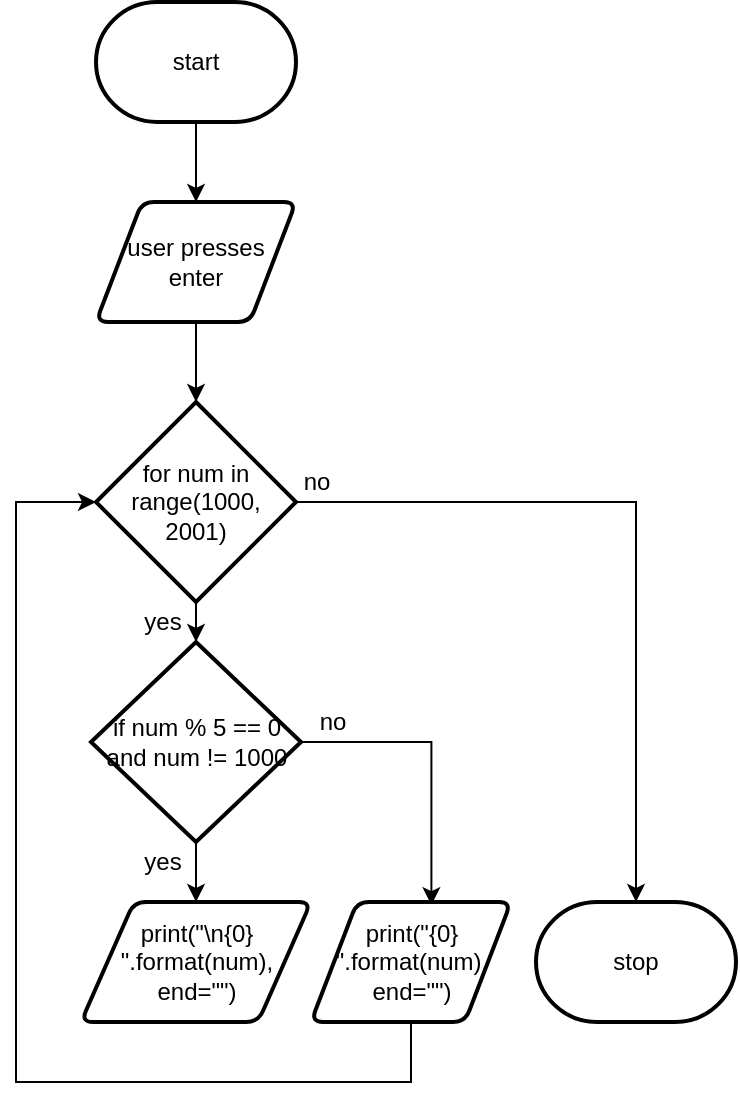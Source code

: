 <mxfile>
    <diagram id="BsBV6leVBUCAfMzn52um" name="Page-1">
        <mxGraphModel dx="562" dy="429" grid="1" gridSize="10" guides="1" tooltips="1" connect="1" arrows="1" fold="1" page="1" pageScale="1" pageWidth="827" pageHeight="1169" math="0" shadow="0">
            <root>
                <mxCell id="0"/>
                <mxCell id="1" parent="0"/>
                <mxCell id="9" style="edgeStyle=none;html=1;entryX=0.5;entryY=0;entryDx=0;entryDy=0;" parent="1" source="2" edge="1">
                    <mxGeometry relative="1" as="geometry">
                        <mxPoint x="390" y="140" as="targetPoint"/>
                    </mxGeometry>
                </mxCell>
                <mxCell id="2" value="start" style="strokeWidth=2;html=1;shape=mxgraph.flowchart.terminator;whiteSpace=wrap;" parent="1" vertex="1">
                    <mxGeometry x="340" y="40" width="100" height="60" as="geometry"/>
                </mxCell>
                <mxCell id="32" style="edgeStyle=orthogonalEdgeStyle;html=1;entryX=0;entryY=0.5;entryDx=0;entryDy=0;entryPerimeter=0;strokeColor=none;rounded=0;" parent="1" edge="1">
                    <mxGeometry relative="1" as="geometry">
                        <mxPoint x="515" y="480" as="targetPoint"/>
                        <mxPoint x="443.9" y="535" as="sourcePoint"/>
                    </mxGeometry>
                </mxCell>
                <mxCell id="115" style="edgeStyle=none;html=1;entryX=0.5;entryY=0;entryDx=0;entryDy=0;entryPerimeter=0;" parent="1" source="113" target="114" edge="1">
                    <mxGeometry relative="1" as="geometry"/>
                </mxCell>
                <mxCell id="113" value="user presses enter" style="shape=parallelogram;html=1;strokeWidth=2;perimeter=parallelogramPerimeter;whiteSpace=wrap;rounded=1;arcSize=12;size=0.23;" parent="1" vertex="1">
                    <mxGeometry x="340" y="140" width="100" height="60" as="geometry"/>
                </mxCell>
                <mxCell id="169" style="edgeStyle=orthogonalEdgeStyle;rounded=0;html=1;" parent="1" source="114" target="162" edge="1">
                    <mxGeometry relative="1" as="geometry"/>
                </mxCell>
                <mxCell id="177" style="edgeStyle=orthogonalEdgeStyle;html=1;entryX=0.5;entryY=0;entryDx=0;entryDy=0;entryPerimeter=0;rounded=0;" parent="1" source="114" target="172" edge="1">
                    <mxGeometry relative="1" as="geometry"/>
                </mxCell>
                <mxCell id="114" value="for num in range(1000, 2001)" style="strokeWidth=2;html=1;shape=mxgraph.flowchart.decision;whiteSpace=wrap;" parent="1" vertex="1">
                    <mxGeometry x="340" y="240" width="100" height="100" as="geometry"/>
                </mxCell>
                <mxCell id="130" value="yes" style="text;html=1;align=center;verticalAlign=middle;resizable=0;points=[];autosize=1;strokeColor=none;fillColor=none;" parent="1" vertex="1">
                    <mxGeometry x="357.5" y="340" width="30" height="20" as="geometry"/>
                </mxCell>
                <mxCell id="133" value="no" style="text;html=1;align=center;verticalAlign=middle;resizable=0;points=[];autosize=1;strokeColor=none;fillColor=none;" parent="1" vertex="1">
                    <mxGeometry x="435" y="270" width="30" height="20" as="geometry"/>
                </mxCell>
                <mxCell id="156" value="print(&quot;\n{0} &quot;.format(num), end=&quot;&quot;)" style="shape=parallelogram;html=1;strokeWidth=2;perimeter=parallelogramPerimeter;whiteSpace=wrap;rounded=1;arcSize=12;size=0.23;" parent="1" vertex="1">
                    <mxGeometry x="332.5" y="490" width="115" height="60" as="geometry"/>
                </mxCell>
                <mxCell id="174" style="edgeStyle=none;html=1;" parent="1" source="162" edge="1">
                    <mxGeometry relative="1" as="geometry">
                        <mxPoint x="390" y="490" as="targetPoint"/>
                    </mxGeometry>
                </mxCell>
                <mxCell id="186" style="edgeStyle=orthogonalEdgeStyle;html=1;entryX=0.602;entryY=0.026;entryDx=0;entryDy=0;entryPerimeter=0;rounded=0;" edge="1" parent="1" source="162" target="185">
                    <mxGeometry relative="1" as="geometry"/>
                </mxCell>
                <mxCell id="162" value="if num % 5 == 0 and num != 1000" style="strokeWidth=2;html=1;shape=mxgraph.flowchart.decision;whiteSpace=wrap;" parent="1" vertex="1">
                    <mxGeometry x="337.5" y="360" width="105" height="100" as="geometry"/>
                </mxCell>
                <mxCell id="172" value="stop" style="strokeWidth=2;html=1;shape=mxgraph.flowchart.terminator;whiteSpace=wrap;" parent="1" vertex="1">
                    <mxGeometry x="560" y="490" width="100" height="60" as="geometry"/>
                </mxCell>
                <mxCell id="178" value="no" style="text;html=1;align=center;verticalAlign=middle;resizable=0;points=[];autosize=1;strokeColor=none;fillColor=none;" parent="1" vertex="1">
                    <mxGeometry x="442.5" y="390" width="30" height="20" as="geometry"/>
                </mxCell>
                <mxCell id="183" value="yes" style="text;html=1;align=center;verticalAlign=middle;resizable=0;points=[];autosize=1;strokeColor=none;fillColor=none;" parent="1" vertex="1">
                    <mxGeometry x="357.5" y="460" width="30" height="20" as="geometry"/>
                </mxCell>
                <mxCell id="187" style="edgeStyle=orthogonalEdgeStyle;rounded=0;html=1;entryX=0;entryY=0.5;entryDx=0;entryDy=0;entryPerimeter=0;" edge="1" parent="1" source="185" target="114">
                    <mxGeometry relative="1" as="geometry">
                        <Array as="points">
                            <mxPoint x="498" y="580"/>
                            <mxPoint x="300" y="580"/>
                            <mxPoint x="300" y="290"/>
                        </Array>
                    </mxGeometry>
                </mxCell>
                <mxCell id="185" value="print(&quot;{0} &quot;.format(num), end=&quot;&quot;)" style="shape=parallelogram;html=1;strokeWidth=2;perimeter=parallelogramPerimeter;whiteSpace=wrap;rounded=1;arcSize=12;size=0.23;" vertex="1" parent="1">
                    <mxGeometry x="447.5" y="490" width="100" height="60" as="geometry"/>
                </mxCell>
            </root>
        </mxGraphModel>
    </diagram>
</mxfile>